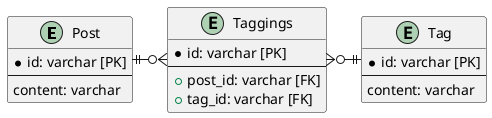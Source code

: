 @startuml answer

entity Post {
    * id: varchar [PK]
    ---
    content: varchar
}

entity Taggings {
    * id: varchar [PK]
    ---
    + post_id: varchar [FK]
    + tag_id: varchar [FK]
}

entity Tag {
    * id: varchar [PK]
    ---
    content: varchar
}

Post ||-r-o{ Taggings
Tag ||-l-o{ Taggings

@enduml